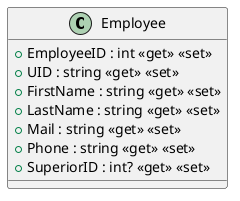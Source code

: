 @startuml
class Employee {
    + EmployeeID : int <<get>> <<set>>
    + UID : string <<get>> <<set>>
    + FirstName : string <<get>> <<set>>
    + LastName : string <<get>> <<set>>
    + Mail : string <<get>> <<set>>
    + Phone : string <<get>> <<set>>
    + SuperiorID : int? <<get>> <<set>>
}
@enduml
